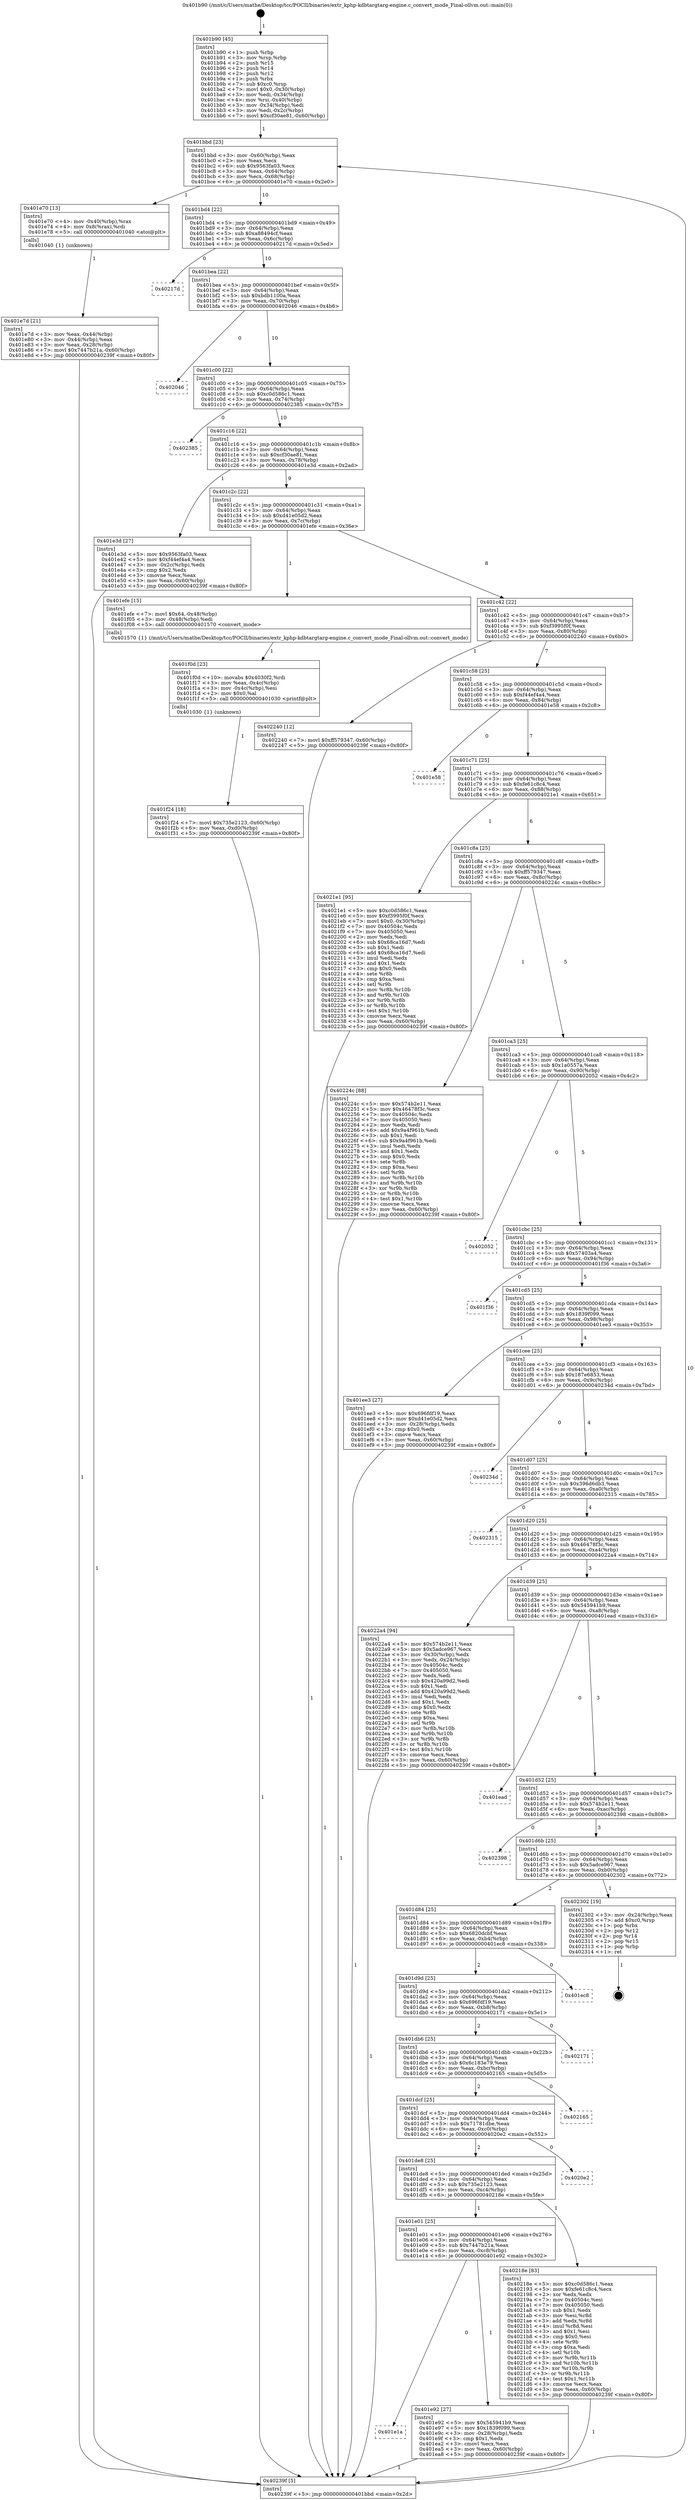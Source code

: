 digraph "0x401b90" {
  label = "0x401b90 (/mnt/c/Users/mathe/Desktop/tcc/POCII/binaries/extr_kphp-kdbtargtarg-engine.c_convert_mode_Final-ollvm.out::main(0))"
  labelloc = "t"
  node[shape=record]

  Entry [label="",width=0.3,height=0.3,shape=circle,fillcolor=black,style=filled]
  "0x401bbd" [label="{
     0x401bbd [23]\l
     | [instrs]\l
     &nbsp;&nbsp;0x401bbd \<+3\>: mov -0x60(%rbp),%eax\l
     &nbsp;&nbsp;0x401bc0 \<+2\>: mov %eax,%ecx\l
     &nbsp;&nbsp;0x401bc2 \<+6\>: sub $0x9563fa03,%ecx\l
     &nbsp;&nbsp;0x401bc8 \<+3\>: mov %eax,-0x64(%rbp)\l
     &nbsp;&nbsp;0x401bcb \<+3\>: mov %ecx,-0x68(%rbp)\l
     &nbsp;&nbsp;0x401bce \<+6\>: je 0000000000401e70 \<main+0x2e0\>\l
  }"]
  "0x401e70" [label="{
     0x401e70 [13]\l
     | [instrs]\l
     &nbsp;&nbsp;0x401e70 \<+4\>: mov -0x40(%rbp),%rax\l
     &nbsp;&nbsp;0x401e74 \<+4\>: mov 0x8(%rax),%rdi\l
     &nbsp;&nbsp;0x401e78 \<+5\>: call 0000000000401040 \<atoi@plt\>\l
     | [calls]\l
     &nbsp;&nbsp;0x401040 \{1\} (unknown)\l
  }"]
  "0x401bd4" [label="{
     0x401bd4 [22]\l
     | [instrs]\l
     &nbsp;&nbsp;0x401bd4 \<+5\>: jmp 0000000000401bd9 \<main+0x49\>\l
     &nbsp;&nbsp;0x401bd9 \<+3\>: mov -0x64(%rbp),%eax\l
     &nbsp;&nbsp;0x401bdc \<+5\>: sub $0xa88494cf,%eax\l
     &nbsp;&nbsp;0x401be1 \<+3\>: mov %eax,-0x6c(%rbp)\l
     &nbsp;&nbsp;0x401be4 \<+6\>: je 000000000040217d \<main+0x5ed\>\l
  }"]
  Exit [label="",width=0.3,height=0.3,shape=circle,fillcolor=black,style=filled,peripheries=2]
  "0x40217d" [label="{
     0x40217d\l
  }", style=dashed]
  "0x401bea" [label="{
     0x401bea [22]\l
     | [instrs]\l
     &nbsp;&nbsp;0x401bea \<+5\>: jmp 0000000000401bef \<main+0x5f\>\l
     &nbsp;&nbsp;0x401bef \<+3\>: mov -0x64(%rbp),%eax\l
     &nbsp;&nbsp;0x401bf2 \<+5\>: sub $0xbdb1100a,%eax\l
     &nbsp;&nbsp;0x401bf7 \<+3\>: mov %eax,-0x70(%rbp)\l
     &nbsp;&nbsp;0x401bfa \<+6\>: je 0000000000402046 \<main+0x4b6\>\l
  }"]
  "0x401f24" [label="{
     0x401f24 [18]\l
     | [instrs]\l
     &nbsp;&nbsp;0x401f24 \<+7\>: movl $0x735e2123,-0x60(%rbp)\l
     &nbsp;&nbsp;0x401f2b \<+6\>: mov %eax,-0xd0(%rbp)\l
     &nbsp;&nbsp;0x401f31 \<+5\>: jmp 000000000040239f \<main+0x80f\>\l
  }"]
  "0x402046" [label="{
     0x402046\l
  }", style=dashed]
  "0x401c00" [label="{
     0x401c00 [22]\l
     | [instrs]\l
     &nbsp;&nbsp;0x401c00 \<+5\>: jmp 0000000000401c05 \<main+0x75\>\l
     &nbsp;&nbsp;0x401c05 \<+3\>: mov -0x64(%rbp),%eax\l
     &nbsp;&nbsp;0x401c08 \<+5\>: sub $0xc0d586c1,%eax\l
     &nbsp;&nbsp;0x401c0d \<+3\>: mov %eax,-0x74(%rbp)\l
     &nbsp;&nbsp;0x401c10 \<+6\>: je 0000000000402385 \<main+0x7f5\>\l
  }"]
  "0x401f0d" [label="{
     0x401f0d [23]\l
     | [instrs]\l
     &nbsp;&nbsp;0x401f0d \<+10\>: movabs $0x4030f2,%rdi\l
     &nbsp;&nbsp;0x401f17 \<+3\>: mov %eax,-0x4c(%rbp)\l
     &nbsp;&nbsp;0x401f1a \<+3\>: mov -0x4c(%rbp),%esi\l
     &nbsp;&nbsp;0x401f1d \<+2\>: mov $0x0,%al\l
     &nbsp;&nbsp;0x401f1f \<+5\>: call 0000000000401030 \<printf@plt\>\l
     | [calls]\l
     &nbsp;&nbsp;0x401030 \{1\} (unknown)\l
  }"]
  "0x402385" [label="{
     0x402385\l
  }", style=dashed]
  "0x401c16" [label="{
     0x401c16 [22]\l
     | [instrs]\l
     &nbsp;&nbsp;0x401c16 \<+5\>: jmp 0000000000401c1b \<main+0x8b\>\l
     &nbsp;&nbsp;0x401c1b \<+3\>: mov -0x64(%rbp),%eax\l
     &nbsp;&nbsp;0x401c1e \<+5\>: sub $0xcf30ae81,%eax\l
     &nbsp;&nbsp;0x401c23 \<+3\>: mov %eax,-0x78(%rbp)\l
     &nbsp;&nbsp;0x401c26 \<+6\>: je 0000000000401e3d \<main+0x2ad\>\l
  }"]
  "0x401e1a" [label="{
     0x401e1a\l
  }", style=dashed]
  "0x401e3d" [label="{
     0x401e3d [27]\l
     | [instrs]\l
     &nbsp;&nbsp;0x401e3d \<+5\>: mov $0x9563fa03,%eax\l
     &nbsp;&nbsp;0x401e42 \<+5\>: mov $0xf44ef4a4,%ecx\l
     &nbsp;&nbsp;0x401e47 \<+3\>: mov -0x2c(%rbp),%edx\l
     &nbsp;&nbsp;0x401e4a \<+3\>: cmp $0x2,%edx\l
     &nbsp;&nbsp;0x401e4d \<+3\>: cmovne %ecx,%eax\l
     &nbsp;&nbsp;0x401e50 \<+3\>: mov %eax,-0x60(%rbp)\l
     &nbsp;&nbsp;0x401e53 \<+5\>: jmp 000000000040239f \<main+0x80f\>\l
  }"]
  "0x401c2c" [label="{
     0x401c2c [22]\l
     | [instrs]\l
     &nbsp;&nbsp;0x401c2c \<+5\>: jmp 0000000000401c31 \<main+0xa1\>\l
     &nbsp;&nbsp;0x401c31 \<+3\>: mov -0x64(%rbp),%eax\l
     &nbsp;&nbsp;0x401c34 \<+5\>: sub $0xd41e05d2,%eax\l
     &nbsp;&nbsp;0x401c39 \<+3\>: mov %eax,-0x7c(%rbp)\l
     &nbsp;&nbsp;0x401c3c \<+6\>: je 0000000000401efe \<main+0x36e\>\l
  }"]
  "0x40239f" [label="{
     0x40239f [5]\l
     | [instrs]\l
     &nbsp;&nbsp;0x40239f \<+5\>: jmp 0000000000401bbd \<main+0x2d\>\l
  }"]
  "0x401b90" [label="{
     0x401b90 [45]\l
     | [instrs]\l
     &nbsp;&nbsp;0x401b90 \<+1\>: push %rbp\l
     &nbsp;&nbsp;0x401b91 \<+3\>: mov %rsp,%rbp\l
     &nbsp;&nbsp;0x401b94 \<+2\>: push %r15\l
     &nbsp;&nbsp;0x401b96 \<+2\>: push %r14\l
     &nbsp;&nbsp;0x401b98 \<+2\>: push %r12\l
     &nbsp;&nbsp;0x401b9a \<+1\>: push %rbx\l
     &nbsp;&nbsp;0x401b9b \<+7\>: sub $0xc0,%rsp\l
     &nbsp;&nbsp;0x401ba2 \<+7\>: movl $0x0,-0x30(%rbp)\l
     &nbsp;&nbsp;0x401ba9 \<+3\>: mov %edi,-0x34(%rbp)\l
     &nbsp;&nbsp;0x401bac \<+4\>: mov %rsi,-0x40(%rbp)\l
     &nbsp;&nbsp;0x401bb0 \<+3\>: mov -0x34(%rbp),%edi\l
     &nbsp;&nbsp;0x401bb3 \<+3\>: mov %edi,-0x2c(%rbp)\l
     &nbsp;&nbsp;0x401bb6 \<+7\>: movl $0xcf30ae81,-0x60(%rbp)\l
  }"]
  "0x401e7d" [label="{
     0x401e7d [21]\l
     | [instrs]\l
     &nbsp;&nbsp;0x401e7d \<+3\>: mov %eax,-0x44(%rbp)\l
     &nbsp;&nbsp;0x401e80 \<+3\>: mov -0x44(%rbp),%eax\l
     &nbsp;&nbsp;0x401e83 \<+3\>: mov %eax,-0x28(%rbp)\l
     &nbsp;&nbsp;0x401e86 \<+7\>: movl $0x7447b21a,-0x60(%rbp)\l
     &nbsp;&nbsp;0x401e8d \<+5\>: jmp 000000000040239f \<main+0x80f\>\l
  }"]
  "0x401e92" [label="{
     0x401e92 [27]\l
     | [instrs]\l
     &nbsp;&nbsp;0x401e92 \<+5\>: mov $0x545941b9,%eax\l
     &nbsp;&nbsp;0x401e97 \<+5\>: mov $0x1839f099,%ecx\l
     &nbsp;&nbsp;0x401e9c \<+3\>: mov -0x28(%rbp),%edx\l
     &nbsp;&nbsp;0x401e9f \<+3\>: cmp $0x1,%edx\l
     &nbsp;&nbsp;0x401ea2 \<+3\>: cmovl %ecx,%eax\l
     &nbsp;&nbsp;0x401ea5 \<+3\>: mov %eax,-0x60(%rbp)\l
     &nbsp;&nbsp;0x401ea8 \<+5\>: jmp 000000000040239f \<main+0x80f\>\l
  }"]
  "0x401efe" [label="{
     0x401efe [15]\l
     | [instrs]\l
     &nbsp;&nbsp;0x401efe \<+7\>: movl $0x64,-0x48(%rbp)\l
     &nbsp;&nbsp;0x401f05 \<+3\>: mov -0x48(%rbp),%edi\l
     &nbsp;&nbsp;0x401f08 \<+5\>: call 0000000000401570 \<convert_mode\>\l
     | [calls]\l
     &nbsp;&nbsp;0x401570 \{1\} (/mnt/c/Users/mathe/Desktop/tcc/POCII/binaries/extr_kphp-kdbtargtarg-engine.c_convert_mode_Final-ollvm.out::convert_mode)\l
  }"]
  "0x401c42" [label="{
     0x401c42 [22]\l
     | [instrs]\l
     &nbsp;&nbsp;0x401c42 \<+5\>: jmp 0000000000401c47 \<main+0xb7\>\l
     &nbsp;&nbsp;0x401c47 \<+3\>: mov -0x64(%rbp),%eax\l
     &nbsp;&nbsp;0x401c4a \<+5\>: sub $0xf3995f0f,%eax\l
     &nbsp;&nbsp;0x401c4f \<+3\>: mov %eax,-0x80(%rbp)\l
     &nbsp;&nbsp;0x401c52 \<+6\>: je 0000000000402240 \<main+0x6b0\>\l
  }"]
  "0x401e01" [label="{
     0x401e01 [25]\l
     | [instrs]\l
     &nbsp;&nbsp;0x401e01 \<+5\>: jmp 0000000000401e06 \<main+0x276\>\l
     &nbsp;&nbsp;0x401e06 \<+3\>: mov -0x64(%rbp),%eax\l
     &nbsp;&nbsp;0x401e09 \<+5\>: sub $0x7447b21a,%eax\l
     &nbsp;&nbsp;0x401e0e \<+6\>: mov %eax,-0xc8(%rbp)\l
     &nbsp;&nbsp;0x401e14 \<+6\>: je 0000000000401e92 \<main+0x302\>\l
  }"]
  "0x402240" [label="{
     0x402240 [12]\l
     | [instrs]\l
     &nbsp;&nbsp;0x402240 \<+7\>: movl $0xff579347,-0x60(%rbp)\l
     &nbsp;&nbsp;0x402247 \<+5\>: jmp 000000000040239f \<main+0x80f\>\l
  }"]
  "0x401c58" [label="{
     0x401c58 [25]\l
     | [instrs]\l
     &nbsp;&nbsp;0x401c58 \<+5\>: jmp 0000000000401c5d \<main+0xcd\>\l
     &nbsp;&nbsp;0x401c5d \<+3\>: mov -0x64(%rbp),%eax\l
     &nbsp;&nbsp;0x401c60 \<+5\>: sub $0xf44ef4a4,%eax\l
     &nbsp;&nbsp;0x401c65 \<+6\>: mov %eax,-0x84(%rbp)\l
     &nbsp;&nbsp;0x401c6b \<+6\>: je 0000000000401e58 \<main+0x2c8\>\l
  }"]
  "0x40218e" [label="{
     0x40218e [83]\l
     | [instrs]\l
     &nbsp;&nbsp;0x40218e \<+5\>: mov $0xc0d586c1,%eax\l
     &nbsp;&nbsp;0x402193 \<+5\>: mov $0xfe61c8c4,%ecx\l
     &nbsp;&nbsp;0x402198 \<+2\>: xor %edx,%edx\l
     &nbsp;&nbsp;0x40219a \<+7\>: mov 0x40504c,%esi\l
     &nbsp;&nbsp;0x4021a1 \<+7\>: mov 0x405050,%edi\l
     &nbsp;&nbsp;0x4021a8 \<+3\>: sub $0x1,%edx\l
     &nbsp;&nbsp;0x4021ab \<+3\>: mov %esi,%r8d\l
     &nbsp;&nbsp;0x4021ae \<+3\>: add %edx,%r8d\l
     &nbsp;&nbsp;0x4021b1 \<+4\>: imul %r8d,%esi\l
     &nbsp;&nbsp;0x4021b5 \<+3\>: and $0x1,%esi\l
     &nbsp;&nbsp;0x4021b8 \<+3\>: cmp $0x0,%esi\l
     &nbsp;&nbsp;0x4021bb \<+4\>: sete %r9b\l
     &nbsp;&nbsp;0x4021bf \<+3\>: cmp $0xa,%edi\l
     &nbsp;&nbsp;0x4021c2 \<+4\>: setl %r10b\l
     &nbsp;&nbsp;0x4021c6 \<+3\>: mov %r9b,%r11b\l
     &nbsp;&nbsp;0x4021c9 \<+3\>: and %r10b,%r11b\l
     &nbsp;&nbsp;0x4021cc \<+3\>: xor %r10b,%r9b\l
     &nbsp;&nbsp;0x4021cf \<+3\>: or %r9b,%r11b\l
     &nbsp;&nbsp;0x4021d2 \<+4\>: test $0x1,%r11b\l
     &nbsp;&nbsp;0x4021d6 \<+3\>: cmovne %ecx,%eax\l
     &nbsp;&nbsp;0x4021d9 \<+3\>: mov %eax,-0x60(%rbp)\l
     &nbsp;&nbsp;0x4021dc \<+5\>: jmp 000000000040239f \<main+0x80f\>\l
  }"]
  "0x401e58" [label="{
     0x401e58\l
  }", style=dashed]
  "0x401c71" [label="{
     0x401c71 [25]\l
     | [instrs]\l
     &nbsp;&nbsp;0x401c71 \<+5\>: jmp 0000000000401c76 \<main+0xe6\>\l
     &nbsp;&nbsp;0x401c76 \<+3\>: mov -0x64(%rbp),%eax\l
     &nbsp;&nbsp;0x401c79 \<+5\>: sub $0xfe61c8c4,%eax\l
     &nbsp;&nbsp;0x401c7e \<+6\>: mov %eax,-0x88(%rbp)\l
     &nbsp;&nbsp;0x401c84 \<+6\>: je 00000000004021e1 \<main+0x651\>\l
  }"]
  "0x401de8" [label="{
     0x401de8 [25]\l
     | [instrs]\l
     &nbsp;&nbsp;0x401de8 \<+5\>: jmp 0000000000401ded \<main+0x25d\>\l
     &nbsp;&nbsp;0x401ded \<+3\>: mov -0x64(%rbp),%eax\l
     &nbsp;&nbsp;0x401df0 \<+5\>: sub $0x735e2123,%eax\l
     &nbsp;&nbsp;0x401df5 \<+6\>: mov %eax,-0xc4(%rbp)\l
     &nbsp;&nbsp;0x401dfb \<+6\>: je 000000000040218e \<main+0x5fe\>\l
  }"]
  "0x4021e1" [label="{
     0x4021e1 [95]\l
     | [instrs]\l
     &nbsp;&nbsp;0x4021e1 \<+5\>: mov $0xc0d586c1,%eax\l
     &nbsp;&nbsp;0x4021e6 \<+5\>: mov $0xf3995f0f,%ecx\l
     &nbsp;&nbsp;0x4021eb \<+7\>: movl $0x0,-0x30(%rbp)\l
     &nbsp;&nbsp;0x4021f2 \<+7\>: mov 0x40504c,%edx\l
     &nbsp;&nbsp;0x4021f9 \<+7\>: mov 0x405050,%esi\l
     &nbsp;&nbsp;0x402200 \<+2\>: mov %edx,%edi\l
     &nbsp;&nbsp;0x402202 \<+6\>: sub $0x68ca16d7,%edi\l
     &nbsp;&nbsp;0x402208 \<+3\>: sub $0x1,%edi\l
     &nbsp;&nbsp;0x40220b \<+6\>: add $0x68ca16d7,%edi\l
     &nbsp;&nbsp;0x402211 \<+3\>: imul %edi,%edx\l
     &nbsp;&nbsp;0x402214 \<+3\>: and $0x1,%edx\l
     &nbsp;&nbsp;0x402217 \<+3\>: cmp $0x0,%edx\l
     &nbsp;&nbsp;0x40221a \<+4\>: sete %r8b\l
     &nbsp;&nbsp;0x40221e \<+3\>: cmp $0xa,%esi\l
     &nbsp;&nbsp;0x402221 \<+4\>: setl %r9b\l
     &nbsp;&nbsp;0x402225 \<+3\>: mov %r8b,%r10b\l
     &nbsp;&nbsp;0x402228 \<+3\>: and %r9b,%r10b\l
     &nbsp;&nbsp;0x40222b \<+3\>: xor %r9b,%r8b\l
     &nbsp;&nbsp;0x40222e \<+3\>: or %r8b,%r10b\l
     &nbsp;&nbsp;0x402231 \<+4\>: test $0x1,%r10b\l
     &nbsp;&nbsp;0x402235 \<+3\>: cmovne %ecx,%eax\l
     &nbsp;&nbsp;0x402238 \<+3\>: mov %eax,-0x60(%rbp)\l
     &nbsp;&nbsp;0x40223b \<+5\>: jmp 000000000040239f \<main+0x80f\>\l
  }"]
  "0x401c8a" [label="{
     0x401c8a [25]\l
     | [instrs]\l
     &nbsp;&nbsp;0x401c8a \<+5\>: jmp 0000000000401c8f \<main+0xff\>\l
     &nbsp;&nbsp;0x401c8f \<+3\>: mov -0x64(%rbp),%eax\l
     &nbsp;&nbsp;0x401c92 \<+5\>: sub $0xff579347,%eax\l
     &nbsp;&nbsp;0x401c97 \<+6\>: mov %eax,-0x8c(%rbp)\l
     &nbsp;&nbsp;0x401c9d \<+6\>: je 000000000040224c \<main+0x6bc\>\l
  }"]
  "0x4020e2" [label="{
     0x4020e2\l
  }", style=dashed]
  "0x40224c" [label="{
     0x40224c [88]\l
     | [instrs]\l
     &nbsp;&nbsp;0x40224c \<+5\>: mov $0x574b2e11,%eax\l
     &nbsp;&nbsp;0x402251 \<+5\>: mov $0x46478f3c,%ecx\l
     &nbsp;&nbsp;0x402256 \<+7\>: mov 0x40504c,%edx\l
     &nbsp;&nbsp;0x40225d \<+7\>: mov 0x405050,%esi\l
     &nbsp;&nbsp;0x402264 \<+2\>: mov %edx,%edi\l
     &nbsp;&nbsp;0x402266 \<+6\>: add $0x9a4f961b,%edi\l
     &nbsp;&nbsp;0x40226c \<+3\>: sub $0x1,%edi\l
     &nbsp;&nbsp;0x40226f \<+6\>: sub $0x9a4f961b,%edi\l
     &nbsp;&nbsp;0x402275 \<+3\>: imul %edi,%edx\l
     &nbsp;&nbsp;0x402278 \<+3\>: and $0x1,%edx\l
     &nbsp;&nbsp;0x40227b \<+3\>: cmp $0x0,%edx\l
     &nbsp;&nbsp;0x40227e \<+4\>: sete %r8b\l
     &nbsp;&nbsp;0x402282 \<+3\>: cmp $0xa,%esi\l
     &nbsp;&nbsp;0x402285 \<+4\>: setl %r9b\l
     &nbsp;&nbsp;0x402289 \<+3\>: mov %r8b,%r10b\l
     &nbsp;&nbsp;0x40228c \<+3\>: and %r9b,%r10b\l
     &nbsp;&nbsp;0x40228f \<+3\>: xor %r9b,%r8b\l
     &nbsp;&nbsp;0x402292 \<+3\>: or %r8b,%r10b\l
     &nbsp;&nbsp;0x402295 \<+4\>: test $0x1,%r10b\l
     &nbsp;&nbsp;0x402299 \<+3\>: cmovne %ecx,%eax\l
     &nbsp;&nbsp;0x40229c \<+3\>: mov %eax,-0x60(%rbp)\l
     &nbsp;&nbsp;0x40229f \<+5\>: jmp 000000000040239f \<main+0x80f\>\l
  }"]
  "0x401ca3" [label="{
     0x401ca3 [25]\l
     | [instrs]\l
     &nbsp;&nbsp;0x401ca3 \<+5\>: jmp 0000000000401ca8 \<main+0x118\>\l
     &nbsp;&nbsp;0x401ca8 \<+3\>: mov -0x64(%rbp),%eax\l
     &nbsp;&nbsp;0x401cab \<+5\>: sub $0x1a0557a,%eax\l
     &nbsp;&nbsp;0x401cb0 \<+6\>: mov %eax,-0x90(%rbp)\l
     &nbsp;&nbsp;0x401cb6 \<+6\>: je 0000000000402052 \<main+0x4c2\>\l
  }"]
  "0x401dcf" [label="{
     0x401dcf [25]\l
     | [instrs]\l
     &nbsp;&nbsp;0x401dcf \<+5\>: jmp 0000000000401dd4 \<main+0x244\>\l
     &nbsp;&nbsp;0x401dd4 \<+3\>: mov -0x64(%rbp),%eax\l
     &nbsp;&nbsp;0x401dd7 \<+5\>: sub $0x71781dbe,%eax\l
     &nbsp;&nbsp;0x401ddc \<+6\>: mov %eax,-0xc0(%rbp)\l
     &nbsp;&nbsp;0x401de2 \<+6\>: je 00000000004020e2 \<main+0x552\>\l
  }"]
  "0x402052" [label="{
     0x402052\l
  }", style=dashed]
  "0x401cbc" [label="{
     0x401cbc [25]\l
     | [instrs]\l
     &nbsp;&nbsp;0x401cbc \<+5\>: jmp 0000000000401cc1 \<main+0x131\>\l
     &nbsp;&nbsp;0x401cc1 \<+3\>: mov -0x64(%rbp),%eax\l
     &nbsp;&nbsp;0x401cc4 \<+5\>: sub $0x57403a4,%eax\l
     &nbsp;&nbsp;0x401cc9 \<+6\>: mov %eax,-0x94(%rbp)\l
     &nbsp;&nbsp;0x401ccf \<+6\>: je 0000000000401f36 \<main+0x3a6\>\l
  }"]
  "0x402165" [label="{
     0x402165\l
  }", style=dashed]
  "0x401f36" [label="{
     0x401f36\l
  }", style=dashed]
  "0x401cd5" [label="{
     0x401cd5 [25]\l
     | [instrs]\l
     &nbsp;&nbsp;0x401cd5 \<+5\>: jmp 0000000000401cda \<main+0x14a\>\l
     &nbsp;&nbsp;0x401cda \<+3\>: mov -0x64(%rbp),%eax\l
     &nbsp;&nbsp;0x401cdd \<+5\>: sub $0x1839f099,%eax\l
     &nbsp;&nbsp;0x401ce2 \<+6\>: mov %eax,-0x98(%rbp)\l
     &nbsp;&nbsp;0x401ce8 \<+6\>: je 0000000000401ee3 \<main+0x353\>\l
  }"]
  "0x401db6" [label="{
     0x401db6 [25]\l
     | [instrs]\l
     &nbsp;&nbsp;0x401db6 \<+5\>: jmp 0000000000401dbb \<main+0x22b\>\l
     &nbsp;&nbsp;0x401dbb \<+3\>: mov -0x64(%rbp),%eax\l
     &nbsp;&nbsp;0x401dbe \<+5\>: sub $0x6c183e79,%eax\l
     &nbsp;&nbsp;0x401dc3 \<+6\>: mov %eax,-0xbc(%rbp)\l
     &nbsp;&nbsp;0x401dc9 \<+6\>: je 0000000000402165 \<main+0x5d5\>\l
  }"]
  "0x401ee3" [label="{
     0x401ee3 [27]\l
     | [instrs]\l
     &nbsp;&nbsp;0x401ee3 \<+5\>: mov $0x696fdf19,%eax\l
     &nbsp;&nbsp;0x401ee8 \<+5\>: mov $0xd41e05d2,%ecx\l
     &nbsp;&nbsp;0x401eed \<+3\>: mov -0x28(%rbp),%edx\l
     &nbsp;&nbsp;0x401ef0 \<+3\>: cmp $0x0,%edx\l
     &nbsp;&nbsp;0x401ef3 \<+3\>: cmove %ecx,%eax\l
     &nbsp;&nbsp;0x401ef6 \<+3\>: mov %eax,-0x60(%rbp)\l
     &nbsp;&nbsp;0x401ef9 \<+5\>: jmp 000000000040239f \<main+0x80f\>\l
  }"]
  "0x401cee" [label="{
     0x401cee [25]\l
     | [instrs]\l
     &nbsp;&nbsp;0x401cee \<+5\>: jmp 0000000000401cf3 \<main+0x163\>\l
     &nbsp;&nbsp;0x401cf3 \<+3\>: mov -0x64(%rbp),%eax\l
     &nbsp;&nbsp;0x401cf6 \<+5\>: sub $0x187e6853,%eax\l
     &nbsp;&nbsp;0x401cfb \<+6\>: mov %eax,-0x9c(%rbp)\l
     &nbsp;&nbsp;0x401d01 \<+6\>: je 000000000040234d \<main+0x7bd\>\l
  }"]
  "0x402171" [label="{
     0x402171\l
  }", style=dashed]
  "0x40234d" [label="{
     0x40234d\l
  }", style=dashed]
  "0x401d07" [label="{
     0x401d07 [25]\l
     | [instrs]\l
     &nbsp;&nbsp;0x401d07 \<+5\>: jmp 0000000000401d0c \<main+0x17c\>\l
     &nbsp;&nbsp;0x401d0c \<+3\>: mov -0x64(%rbp),%eax\l
     &nbsp;&nbsp;0x401d0f \<+5\>: sub $0x396d6db3,%eax\l
     &nbsp;&nbsp;0x401d14 \<+6\>: mov %eax,-0xa0(%rbp)\l
     &nbsp;&nbsp;0x401d1a \<+6\>: je 0000000000402315 \<main+0x785\>\l
  }"]
  "0x401d9d" [label="{
     0x401d9d [25]\l
     | [instrs]\l
     &nbsp;&nbsp;0x401d9d \<+5\>: jmp 0000000000401da2 \<main+0x212\>\l
     &nbsp;&nbsp;0x401da2 \<+3\>: mov -0x64(%rbp),%eax\l
     &nbsp;&nbsp;0x401da5 \<+5\>: sub $0x696fdf19,%eax\l
     &nbsp;&nbsp;0x401daa \<+6\>: mov %eax,-0xb8(%rbp)\l
     &nbsp;&nbsp;0x401db0 \<+6\>: je 0000000000402171 \<main+0x5e1\>\l
  }"]
  "0x402315" [label="{
     0x402315\l
  }", style=dashed]
  "0x401d20" [label="{
     0x401d20 [25]\l
     | [instrs]\l
     &nbsp;&nbsp;0x401d20 \<+5\>: jmp 0000000000401d25 \<main+0x195\>\l
     &nbsp;&nbsp;0x401d25 \<+3\>: mov -0x64(%rbp),%eax\l
     &nbsp;&nbsp;0x401d28 \<+5\>: sub $0x46478f3c,%eax\l
     &nbsp;&nbsp;0x401d2d \<+6\>: mov %eax,-0xa4(%rbp)\l
     &nbsp;&nbsp;0x401d33 \<+6\>: je 00000000004022a4 \<main+0x714\>\l
  }"]
  "0x401ec8" [label="{
     0x401ec8\l
  }", style=dashed]
  "0x4022a4" [label="{
     0x4022a4 [94]\l
     | [instrs]\l
     &nbsp;&nbsp;0x4022a4 \<+5\>: mov $0x574b2e11,%eax\l
     &nbsp;&nbsp;0x4022a9 \<+5\>: mov $0x5adce967,%ecx\l
     &nbsp;&nbsp;0x4022ae \<+3\>: mov -0x30(%rbp),%edx\l
     &nbsp;&nbsp;0x4022b1 \<+3\>: mov %edx,-0x24(%rbp)\l
     &nbsp;&nbsp;0x4022b4 \<+7\>: mov 0x40504c,%edx\l
     &nbsp;&nbsp;0x4022bb \<+7\>: mov 0x405050,%esi\l
     &nbsp;&nbsp;0x4022c2 \<+2\>: mov %edx,%edi\l
     &nbsp;&nbsp;0x4022c4 \<+6\>: sub $0x420a99d2,%edi\l
     &nbsp;&nbsp;0x4022ca \<+3\>: sub $0x1,%edi\l
     &nbsp;&nbsp;0x4022cd \<+6\>: add $0x420a99d2,%edi\l
     &nbsp;&nbsp;0x4022d3 \<+3\>: imul %edi,%edx\l
     &nbsp;&nbsp;0x4022d6 \<+3\>: and $0x1,%edx\l
     &nbsp;&nbsp;0x4022d9 \<+3\>: cmp $0x0,%edx\l
     &nbsp;&nbsp;0x4022dc \<+4\>: sete %r8b\l
     &nbsp;&nbsp;0x4022e0 \<+3\>: cmp $0xa,%esi\l
     &nbsp;&nbsp;0x4022e3 \<+4\>: setl %r9b\l
     &nbsp;&nbsp;0x4022e7 \<+3\>: mov %r8b,%r10b\l
     &nbsp;&nbsp;0x4022ea \<+3\>: and %r9b,%r10b\l
     &nbsp;&nbsp;0x4022ed \<+3\>: xor %r9b,%r8b\l
     &nbsp;&nbsp;0x4022f0 \<+3\>: or %r8b,%r10b\l
     &nbsp;&nbsp;0x4022f3 \<+4\>: test $0x1,%r10b\l
     &nbsp;&nbsp;0x4022f7 \<+3\>: cmovne %ecx,%eax\l
     &nbsp;&nbsp;0x4022fa \<+3\>: mov %eax,-0x60(%rbp)\l
     &nbsp;&nbsp;0x4022fd \<+5\>: jmp 000000000040239f \<main+0x80f\>\l
  }"]
  "0x401d39" [label="{
     0x401d39 [25]\l
     | [instrs]\l
     &nbsp;&nbsp;0x401d39 \<+5\>: jmp 0000000000401d3e \<main+0x1ae\>\l
     &nbsp;&nbsp;0x401d3e \<+3\>: mov -0x64(%rbp),%eax\l
     &nbsp;&nbsp;0x401d41 \<+5\>: sub $0x545941b9,%eax\l
     &nbsp;&nbsp;0x401d46 \<+6\>: mov %eax,-0xa8(%rbp)\l
     &nbsp;&nbsp;0x401d4c \<+6\>: je 0000000000401ead \<main+0x31d\>\l
  }"]
  "0x401d84" [label="{
     0x401d84 [25]\l
     | [instrs]\l
     &nbsp;&nbsp;0x401d84 \<+5\>: jmp 0000000000401d89 \<main+0x1f9\>\l
     &nbsp;&nbsp;0x401d89 \<+3\>: mov -0x64(%rbp),%eax\l
     &nbsp;&nbsp;0x401d8c \<+5\>: sub $0x6820dcbf,%eax\l
     &nbsp;&nbsp;0x401d91 \<+6\>: mov %eax,-0xb4(%rbp)\l
     &nbsp;&nbsp;0x401d97 \<+6\>: je 0000000000401ec8 \<main+0x338\>\l
  }"]
  "0x401ead" [label="{
     0x401ead\l
  }", style=dashed]
  "0x401d52" [label="{
     0x401d52 [25]\l
     | [instrs]\l
     &nbsp;&nbsp;0x401d52 \<+5\>: jmp 0000000000401d57 \<main+0x1c7\>\l
     &nbsp;&nbsp;0x401d57 \<+3\>: mov -0x64(%rbp),%eax\l
     &nbsp;&nbsp;0x401d5a \<+5\>: sub $0x574b2e11,%eax\l
     &nbsp;&nbsp;0x401d5f \<+6\>: mov %eax,-0xac(%rbp)\l
     &nbsp;&nbsp;0x401d65 \<+6\>: je 0000000000402398 \<main+0x808\>\l
  }"]
  "0x402302" [label="{
     0x402302 [19]\l
     | [instrs]\l
     &nbsp;&nbsp;0x402302 \<+3\>: mov -0x24(%rbp),%eax\l
     &nbsp;&nbsp;0x402305 \<+7\>: add $0xc0,%rsp\l
     &nbsp;&nbsp;0x40230c \<+1\>: pop %rbx\l
     &nbsp;&nbsp;0x40230d \<+2\>: pop %r12\l
     &nbsp;&nbsp;0x40230f \<+2\>: pop %r14\l
     &nbsp;&nbsp;0x402311 \<+2\>: pop %r15\l
     &nbsp;&nbsp;0x402313 \<+1\>: pop %rbp\l
     &nbsp;&nbsp;0x402314 \<+1\>: ret\l
  }"]
  "0x402398" [label="{
     0x402398\l
  }", style=dashed]
  "0x401d6b" [label="{
     0x401d6b [25]\l
     | [instrs]\l
     &nbsp;&nbsp;0x401d6b \<+5\>: jmp 0000000000401d70 \<main+0x1e0\>\l
     &nbsp;&nbsp;0x401d70 \<+3\>: mov -0x64(%rbp),%eax\l
     &nbsp;&nbsp;0x401d73 \<+5\>: sub $0x5adce967,%eax\l
     &nbsp;&nbsp;0x401d78 \<+6\>: mov %eax,-0xb0(%rbp)\l
     &nbsp;&nbsp;0x401d7e \<+6\>: je 0000000000402302 \<main+0x772\>\l
  }"]
  Entry -> "0x401b90" [label=" 1"]
  "0x401bbd" -> "0x401e70" [label=" 1"]
  "0x401bbd" -> "0x401bd4" [label=" 10"]
  "0x402302" -> Exit [label=" 1"]
  "0x401bd4" -> "0x40217d" [label=" 0"]
  "0x401bd4" -> "0x401bea" [label=" 10"]
  "0x4022a4" -> "0x40239f" [label=" 1"]
  "0x401bea" -> "0x402046" [label=" 0"]
  "0x401bea" -> "0x401c00" [label=" 10"]
  "0x40224c" -> "0x40239f" [label=" 1"]
  "0x401c00" -> "0x402385" [label=" 0"]
  "0x401c00" -> "0x401c16" [label=" 10"]
  "0x402240" -> "0x40239f" [label=" 1"]
  "0x401c16" -> "0x401e3d" [label=" 1"]
  "0x401c16" -> "0x401c2c" [label=" 9"]
  "0x401e3d" -> "0x40239f" [label=" 1"]
  "0x401b90" -> "0x401bbd" [label=" 1"]
  "0x40239f" -> "0x401bbd" [label=" 10"]
  "0x401e70" -> "0x401e7d" [label=" 1"]
  "0x401e7d" -> "0x40239f" [label=" 1"]
  "0x4021e1" -> "0x40239f" [label=" 1"]
  "0x401c2c" -> "0x401efe" [label=" 1"]
  "0x401c2c" -> "0x401c42" [label=" 8"]
  "0x40218e" -> "0x40239f" [label=" 1"]
  "0x401c42" -> "0x402240" [label=" 1"]
  "0x401c42" -> "0x401c58" [label=" 7"]
  "0x401f0d" -> "0x401f24" [label=" 1"]
  "0x401c58" -> "0x401e58" [label=" 0"]
  "0x401c58" -> "0x401c71" [label=" 7"]
  "0x401efe" -> "0x401f0d" [label=" 1"]
  "0x401c71" -> "0x4021e1" [label=" 1"]
  "0x401c71" -> "0x401c8a" [label=" 6"]
  "0x401e92" -> "0x40239f" [label=" 1"]
  "0x401c8a" -> "0x40224c" [label=" 1"]
  "0x401c8a" -> "0x401ca3" [label=" 5"]
  "0x401e01" -> "0x401e1a" [label=" 0"]
  "0x401ca3" -> "0x402052" [label=" 0"]
  "0x401ca3" -> "0x401cbc" [label=" 5"]
  "0x401f24" -> "0x40239f" [label=" 1"]
  "0x401cbc" -> "0x401f36" [label=" 0"]
  "0x401cbc" -> "0x401cd5" [label=" 5"]
  "0x401de8" -> "0x401e01" [label=" 1"]
  "0x401cd5" -> "0x401ee3" [label=" 1"]
  "0x401cd5" -> "0x401cee" [label=" 4"]
  "0x401ee3" -> "0x40239f" [label=" 1"]
  "0x401cee" -> "0x40234d" [label=" 0"]
  "0x401cee" -> "0x401d07" [label=" 4"]
  "0x401dcf" -> "0x401de8" [label=" 2"]
  "0x401d07" -> "0x402315" [label=" 0"]
  "0x401d07" -> "0x401d20" [label=" 4"]
  "0x401e01" -> "0x401e92" [label=" 1"]
  "0x401d20" -> "0x4022a4" [label=" 1"]
  "0x401d20" -> "0x401d39" [label=" 3"]
  "0x401db6" -> "0x401dcf" [label=" 2"]
  "0x401d39" -> "0x401ead" [label=" 0"]
  "0x401d39" -> "0x401d52" [label=" 3"]
  "0x401de8" -> "0x40218e" [label=" 1"]
  "0x401d52" -> "0x402398" [label=" 0"]
  "0x401d52" -> "0x401d6b" [label=" 3"]
  "0x401d9d" -> "0x401db6" [label=" 2"]
  "0x401d6b" -> "0x402302" [label=" 1"]
  "0x401d6b" -> "0x401d84" [label=" 2"]
  "0x401db6" -> "0x402165" [label=" 0"]
  "0x401d84" -> "0x401ec8" [label=" 0"]
  "0x401d84" -> "0x401d9d" [label=" 2"]
  "0x401dcf" -> "0x4020e2" [label=" 0"]
  "0x401d9d" -> "0x402171" [label=" 0"]
}
